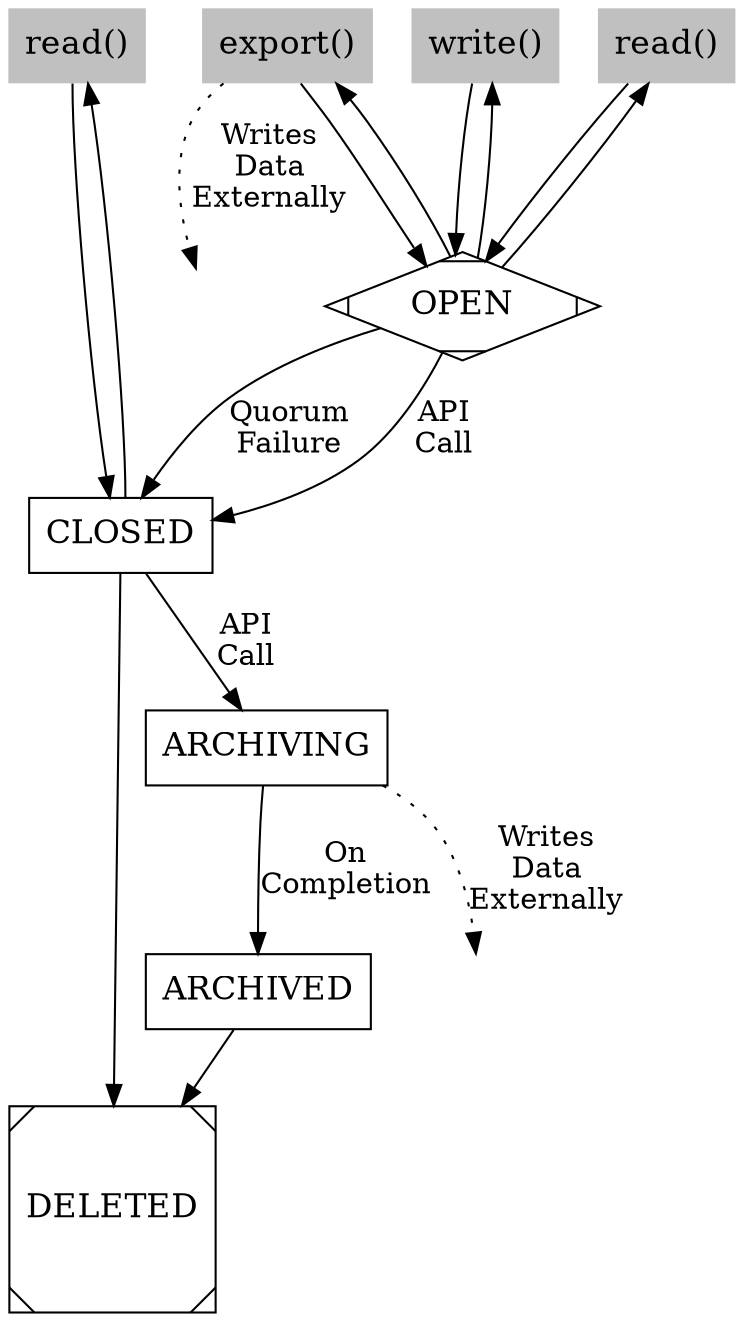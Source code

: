 /*
 * Licensed to the Apache Software Foundation (ASF) under one
 * or more contributor license agreements.  See the NOTICE file
 * distributed with this work for additional information
 * regarding copyright ownership.  The ASF licenses this file
 * to you under the Apache License, Version 2.0 (the
 * "License"); you may not use this file except in compliance
 *  with the License.  You may obtain a copy of the License at
 *
 *      http://www.apache.org/licenses/LICENSE-2.0
 *
 *  Unless required by applicable law or agreed to in writing, software
 *  distributed under the License is distributed on an "AS IS" BASIS,
 *  WITHOUT WARRANTIES OR CONDITIONS OF ANY KIND, either express or implied.
 *  See the License for the specific language governing permissions and
 *  limitations under the License.
 */

/* Rendered with dot -Tsvg lifecycle.dot > lifecycle.svg */
digraph LogServiceStates {
  node [shape=box, fontsize=16]
  { rank = same;
    write [shape=plaintext, label="write()",fillcolor=grey,style=filled];
    read1 [shape=plaintext, label="read()",fillcolor=grey,style=filled];
    read2 [shape=plaintext, label="read()",fillcolor=grey,style=filled];
    export [shape=plaintext, label="export()",fillcolor=grey,style=filled];
  }

  external1 [shape=none,label=""];
  external2 [shape=none,label=""];

  OPEN [shape=Mdiamond];
  DELETED [shape=Msquare];
  OPEN -> CLOSED [label="API\nCall"];
  OPEN -> CLOSED [label="Quorum\nFailure"];
  CLOSED -> DELETED;
  CLOSED -> ARCHIVING [label="API\nCall"];
  OPEN -> {write; read1; export} -> OPEN;
  CLOSED -> read2 -> CLOSED;
  ARCHIVING -> ARCHIVED [label="On\nCompletion"];
  ARCHIVED -> DELETED;

  ARCHIVING -> external1 [label="Writes\nData\nExternally",style=dotted];
  export -> external2 [label="Writes\nData\nExternally",style=dotted];
}
